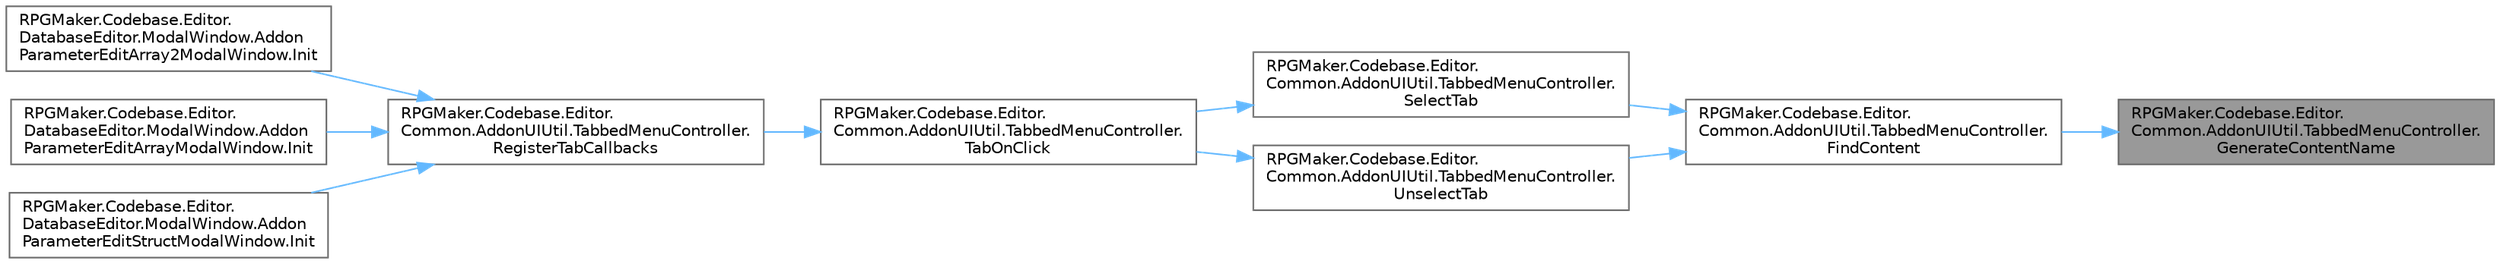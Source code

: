 digraph "RPGMaker.Codebase.Editor.Common.AddonUIUtil.TabbedMenuController.GenerateContentName"
{
 // LATEX_PDF_SIZE
  bgcolor="transparent";
  edge [fontname=Helvetica,fontsize=10,labelfontname=Helvetica,labelfontsize=10];
  node [fontname=Helvetica,fontsize=10,shape=box,height=0.2,width=0.4];
  rankdir="RL";
  Node1 [id="Node000001",label="RPGMaker.Codebase.Editor.\lCommon.AddonUIUtil.TabbedMenuController.\lGenerateContentName",height=0.2,width=0.4,color="gray40", fillcolor="grey60", style="filled", fontcolor="black",tooltip="😁 Method to generate the associated tab content name by for the given tab name"];
  Node1 -> Node2 [id="edge1_Node000001_Node000002",dir="back",color="steelblue1",style="solid",tooltip=" "];
  Node2 [id="Node000002",label="RPGMaker.Codebase.Editor.\lCommon.AddonUIUtil.TabbedMenuController.\lFindContent",height=0.2,width=0.4,color="grey40", fillcolor="white", style="filled",URL="$d6/d0c/class_r_p_g_maker_1_1_codebase_1_1_editor_1_1_common_1_1_addon_u_i_util_1_1_tabbed_menu_controller.html#a25fbc5c77aa419462286161ee9ffef93",tooltip="😁 Method that takes a tab as a parameter and returns the associated content element"];
  Node2 -> Node3 [id="edge2_Node000002_Node000003",dir="back",color="steelblue1",style="solid",tooltip=" "];
  Node3 [id="Node000003",label="RPGMaker.Codebase.Editor.\lCommon.AddonUIUtil.TabbedMenuController.\lSelectTab",height=0.2,width=0.4,color="grey40", fillcolor="white", style="filled",URL="$d6/d0c/class_r_p_g_maker_1_1_codebase_1_1_editor_1_1_common_1_1_addon_u_i_util_1_1_tabbed_menu_controller.html#ae623498b072a3dc391c356c6f3f3d6a8",tooltip="😁 Method for the selected tab:"];
  Node3 -> Node4 [id="edge3_Node000003_Node000004",dir="back",color="steelblue1",style="solid",tooltip=" "];
  Node4 [id="Node000004",label="RPGMaker.Codebase.Editor.\lCommon.AddonUIUtil.TabbedMenuController.\lTabOnClick",height=0.2,width=0.4,color="grey40", fillcolor="white", style="filled",URL="$d6/d0c/class_r_p_g_maker_1_1_codebase_1_1_editor_1_1_common_1_1_addon_u_i_util_1_1_tabbed_menu_controller.html#a208281659089b32dca904a2740565b99",tooltip="😁 Method for the tab on-click event:"];
  Node4 -> Node5 [id="edge4_Node000004_Node000005",dir="back",color="steelblue1",style="solid",tooltip=" "];
  Node5 [id="Node000005",label="RPGMaker.Codebase.Editor.\lCommon.AddonUIUtil.TabbedMenuController.\lRegisterTabCallbacks",height=0.2,width=0.4,color="grey40", fillcolor="white", style="filled",URL="$d6/d0c/class_r_p_g_maker_1_1_codebase_1_1_editor_1_1_common_1_1_addon_u_i_util_1_1_tabbed_menu_controller.html#aa9d467c1cc57f6fa83d4366cd38a45c0",tooltip="😁 タブ・コールバック登録"];
  Node5 -> Node6 [id="edge5_Node000005_Node000006",dir="back",color="steelblue1",style="solid",tooltip=" "];
  Node6 [id="Node000006",label="RPGMaker.Codebase.Editor.\lDatabaseEditor.ModalWindow.Addon\lParameterEditArray2ModalWindow.Init",height=0.2,width=0.4,color="grey40", fillcolor="white", style="filled",URL="$da/d1b/class_r_p_g_maker_1_1_codebase_1_1_editor_1_1_database_editor_1_1_modal_window_1_1_addon_parameter_edit_array2_modal_window.html#a223718ff45216085b83a77bc7735c7f8",tooltip="😁 初期化"];
  Node5 -> Node7 [id="edge6_Node000005_Node000007",dir="back",color="steelblue1",style="solid",tooltip=" "];
  Node7 [id="Node000007",label="RPGMaker.Codebase.Editor.\lDatabaseEditor.ModalWindow.Addon\lParameterEditArrayModalWindow.Init",height=0.2,width=0.4,color="grey40", fillcolor="white", style="filled",URL="$d1/d7f/class_r_p_g_maker_1_1_codebase_1_1_editor_1_1_database_editor_1_1_modal_window_1_1_addon_parameter_edit_array_modal_window.html#a78764c473ecc9a1e02c3a07fb91028b4",tooltip="😁 初期化"];
  Node5 -> Node8 [id="edge7_Node000005_Node000008",dir="back",color="steelblue1",style="solid",tooltip=" "];
  Node8 [id="Node000008",label="RPGMaker.Codebase.Editor.\lDatabaseEditor.ModalWindow.Addon\lParameterEditStructModalWindow.Init",height=0.2,width=0.4,color="grey40", fillcolor="white", style="filled",URL="$d6/d85/class_r_p_g_maker_1_1_codebase_1_1_editor_1_1_database_editor_1_1_modal_window_1_1_addon_parameter_edit_struct_modal_window.html#aa775d7221716b01f2500fc3baccf5691",tooltip="😁 初期化"];
  Node2 -> Node9 [id="edge8_Node000002_Node000009",dir="back",color="steelblue1",style="solid",tooltip=" "];
  Node9 [id="Node000009",label="RPGMaker.Codebase.Editor.\lCommon.AddonUIUtil.TabbedMenuController.\lUnselectTab",height=0.2,width=0.4,color="grey40", fillcolor="white", style="filled",URL="$d6/d0c/class_r_p_g_maker_1_1_codebase_1_1_editor_1_1_common_1_1_addon_u_i_util_1_1_tabbed_menu_controller.html#abcaae5b7c29604a923a33cdf83508382",tooltip="😁 Method for the unselected tab:"];
  Node9 -> Node4 [id="edge9_Node000009_Node000004",dir="back",color="steelblue1",style="solid",tooltip=" "];
}
